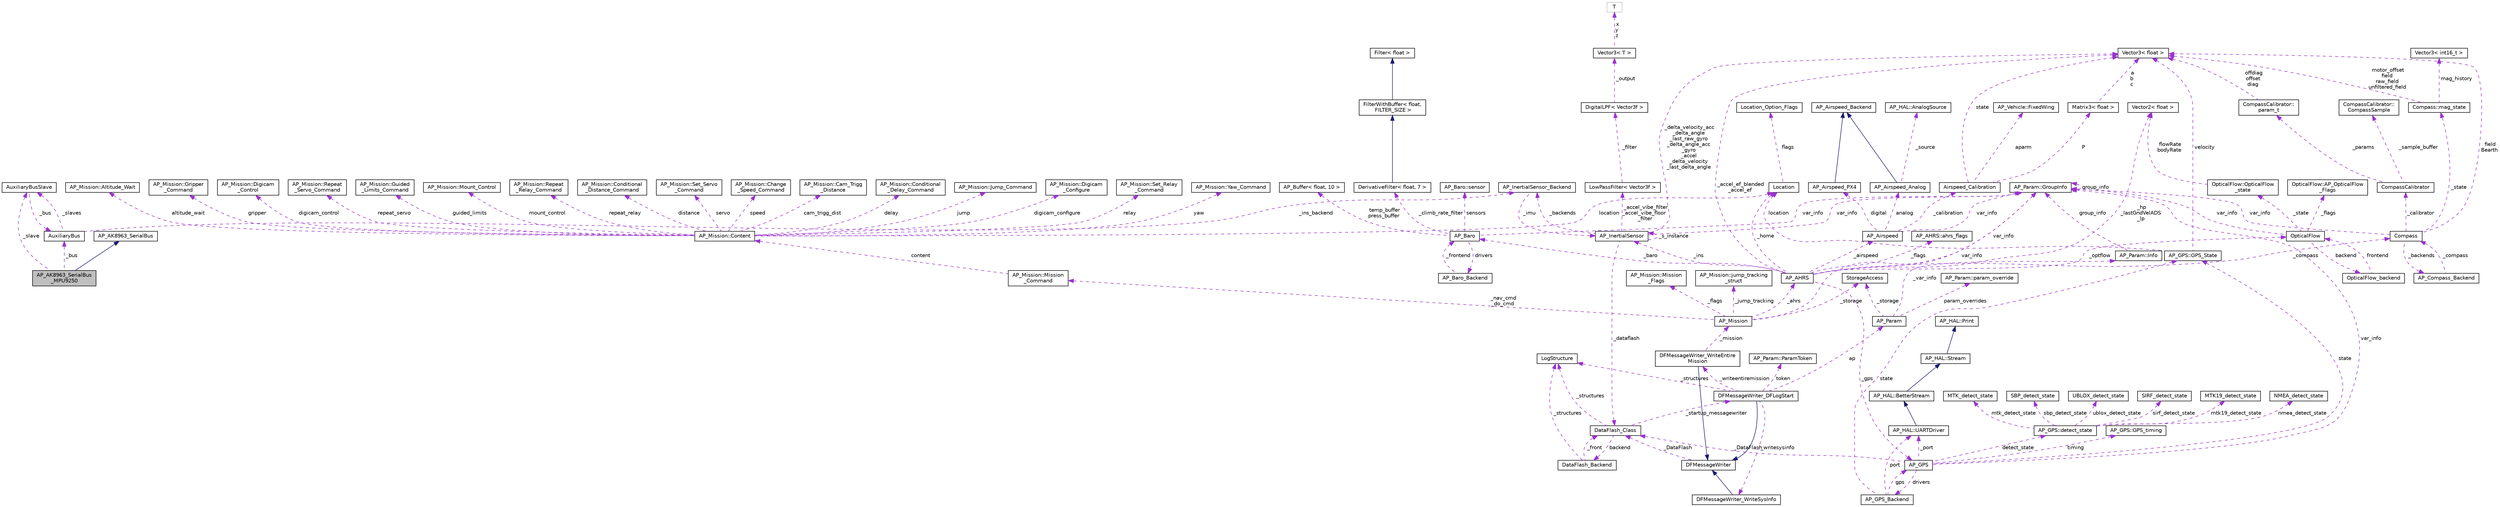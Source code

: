 digraph "AP_AK8963_SerialBus_MPU9250"
{
 // INTERACTIVE_SVG=YES
  edge [fontname="Helvetica",fontsize="10",labelfontname="Helvetica",labelfontsize="10"];
  node [fontname="Helvetica",fontsize="10",shape=record];
  Node1 [label="AP_AK8963_SerialBus\l_MPU9250",height=0.2,width=0.4,color="black", fillcolor="grey75", style="filled", fontcolor="black"];
  Node2 -> Node1 [dir="back",color="midnightblue",fontsize="10",style="solid",fontname="Helvetica"];
  Node2 [label="AP_AK8963_SerialBus",height=0.2,width=0.4,color="black", fillcolor="white", style="filled",URL="$classAP__AK8963__SerialBus.html"];
  Node3 -> Node1 [dir="back",color="darkorchid3",fontsize="10",style="dashed",label=" _slave" ,fontname="Helvetica"];
  Node3 [label="AuxiliaryBusSlave",height=0.2,width=0.4,color="black", fillcolor="white", style="filled",URL="$classAuxiliaryBusSlave.html"];
  Node4 -> Node3 [dir="back",color="darkorchid3",fontsize="10",style="dashed",label=" _bus" ,fontname="Helvetica"];
  Node4 [label="AuxiliaryBus",height=0.2,width=0.4,color="black", fillcolor="white", style="filled",URL="$classAuxiliaryBus.html"];
  Node5 -> Node4 [dir="back",color="darkorchid3",fontsize="10",style="dashed",label=" _ins_backend" ,fontname="Helvetica"];
  Node5 [label="AP_InertialSensor_Backend",height=0.2,width=0.4,color="black", fillcolor="white", style="filled",URL="$classAP__InertialSensor__Backend.html"];
  Node6 -> Node5 [dir="back",color="darkorchid3",fontsize="10",style="dashed",label=" _imu" ,fontname="Helvetica"];
  Node6 [label="AP_InertialSensor",height=0.2,width=0.4,color="black", fillcolor="white", style="filled",URL="$classAP__InertialSensor.html"];
  Node7 -> Node6 [dir="back",color="darkorchid3",fontsize="10",style="dashed",label=" _accel_vibe_filter\n_accel_vibe_floor\l_filter" ,fontname="Helvetica"];
  Node7 [label="LowPassFilter\< Vector3f \>",height=0.2,width=0.4,color="black", fillcolor="white", style="filled",URL="$classLowPassFilter.html"];
  Node8 -> Node7 [dir="back",color="darkorchid3",fontsize="10",style="dashed",label=" _filter" ,fontname="Helvetica"];
  Node8 [label="DigitalLPF\< Vector3f \>",height=0.2,width=0.4,color="black", fillcolor="white", style="filled",URL="$classDigitalLPF.html"];
  Node9 -> Node8 [dir="back",color="darkorchid3",fontsize="10",style="dashed",label=" _output" ,fontname="Helvetica"];
  Node9 [label="Vector3\< T \>",height=0.2,width=0.4,color="black", fillcolor="white", style="filled",URL="$classVector3.html"];
  Node10 -> Node9 [dir="back",color="darkorchid3",fontsize="10",style="dashed",label=" x\ny\nz" ,fontname="Helvetica"];
  Node10 [label="T",height=0.2,width=0.4,color="grey75", fillcolor="white", style="filled"];
  Node5 -> Node6 [dir="back",color="darkorchid3",fontsize="10",style="dashed",label=" _backends" ,fontname="Helvetica"];
  Node11 -> Node6 [dir="back",color="darkorchid3",fontsize="10",style="dashed",label=" _dataflash" ,fontname="Helvetica"];
  Node11 [label="DataFlash_Class",height=0.2,width=0.4,color="black", fillcolor="white", style="filled",URL="$classDataFlash__Class.html"];
  Node12 -> Node11 [dir="back",color="darkorchid3",fontsize="10",style="dashed",label=" _structures" ,fontname="Helvetica"];
  Node12 [label="LogStructure",height=0.2,width=0.4,color="black", fillcolor="white", style="filled",URL="$structLogStructure.html"];
  Node13 -> Node11 [dir="back",color="darkorchid3",fontsize="10",style="dashed",label=" backend" ,fontname="Helvetica"];
  Node13 [label="DataFlash_Backend",height=0.2,width=0.4,color="black", fillcolor="white", style="filled",URL="$classDataFlash__Backend.html"];
  Node12 -> Node13 [dir="back",color="darkorchid3",fontsize="10",style="dashed",label=" _structures" ,fontname="Helvetica"];
  Node11 -> Node13 [dir="back",color="darkorchid3",fontsize="10",style="dashed",label=" _front" ,fontname="Helvetica"];
  Node14 -> Node11 [dir="back",color="darkorchid3",fontsize="10",style="dashed",label=" _startup_messagewriter" ,fontname="Helvetica"];
  Node14 [label="DFMessageWriter_DFLogStart",height=0.2,width=0.4,color="black", fillcolor="white", style="filled",URL="$classDFMessageWriter__DFLogStart.html"];
  Node15 -> Node14 [dir="back",color="midnightblue",fontsize="10",style="solid",fontname="Helvetica"];
  Node15 [label="DFMessageWriter",height=0.2,width=0.4,color="black", fillcolor="white", style="filled",URL="$classDFMessageWriter.html"];
  Node11 -> Node15 [dir="back",color="darkorchid3",fontsize="10",style="dashed",label=" _DataFlash" ,fontname="Helvetica"];
  Node16 -> Node14 [dir="back",color="darkorchid3",fontsize="10",style="dashed",label=" _writeentiremission" ,fontname="Helvetica"];
  Node16 [label="DFMessageWriter_WriteEntire\lMission",height=0.2,width=0.4,color="black", fillcolor="white", style="filled",URL="$classDFMessageWriter__WriteEntireMission.html"];
  Node15 -> Node16 [dir="back",color="midnightblue",fontsize="10",style="solid",fontname="Helvetica"];
  Node17 -> Node16 [dir="back",color="darkorchid3",fontsize="10",style="dashed",label=" _mission" ,fontname="Helvetica"];
  Node17 [label="AP_Mission",height=0.2,width=0.4,color="black", fillcolor="white", style="filled",URL="$classAP__Mission.html",tooltip="Object managing Mission. "];
  Node18 -> Node17 [dir="back",color="darkorchid3",fontsize="10",style="dashed",label=" _storage" ,fontname="Helvetica"];
  Node18 [label="StorageAccess",height=0.2,width=0.4,color="black", fillcolor="white", style="filled",URL="$classStorageAccess.html"];
  Node19 -> Node17 [dir="back",color="darkorchid3",fontsize="10",style="dashed",label=" _nav_cmd\n_do_cmd" ,fontname="Helvetica"];
  Node19 [label="AP_Mission::Mission\l_Command",height=0.2,width=0.4,color="black", fillcolor="white", style="filled",URL="$structAP__Mission_1_1Mission__Command.html"];
  Node20 -> Node19 [dir="back",color="darkorchid3",fontsize="10",style="dashed",label=" content" ,fontname="Helvetica"];
  Node20 [label="AP_Mission::Content",height=0.2,width=0.4,color="black", fillcolor="white", style="filled",URL="$unionAP__Mission_1_1Content.html"];
  Node21 -> Node20 [dir="back",color="darkorchid3",fontsize="10",style="dashed",label=" guided_limits" ,fontname="Helvetica"];
  Node21 [label="AP_Mission::Guided\l_Limits_Command",height=0.2,width=0.4,color="black", fillcolor="white", style="filled",URL="$structAP__Mission_1_1Guided__Limits__Command.html"];
  Node22 -> Node20 [dir="back",color="darkorchid3",fontsize="10",style="dashed",label=" mount_control" ,fontname="Helvetica"];
  Node22 [label="AP_Mission::Mount_Control",height=0.2,width=0.4,color="black", fillcolor="white", style="filled",URL="$structAP__Mission_1_1Mount__Control.html"];
  Node23 -> Node20 [dir="back",color="darkorchid3",fontsize="10",style="dashed",label=" repeat_relay" ,fontname="Helvetica"];
  Node23 [label="AP_Mission::Repeat\l_Relay_Command",height=0.2,width=0.4,color="black", fillcolor="white", style="filled",URL="$structAP__Mission_1_1Repeat__Relay__Command.html"];
  Node24 -> Node20 [dir="back",color="darkorchid3",fontsize="10",style="dashed",label=" distance" ,fontname="Helvetica"];
  Node24 [label="AP_Mission::Conditional\l_Distance_Command",height=0.2,width=0.4,color="black", fillcolor="white", style="filled",URL="$structAP__Mission_1_1Conditional__Distance__Command.html"];
  Node25 -> Node20 [dir="back",color="darkorchid3",fontsize="10",style="dashed",label=" servo" ,fontname="Helvetica"];
  Node25 [label="AP_Mission::Set_Servo\l_Command",height=0.2,width=0.4,color="black", fillcolor="white", style="filled",URL="$structAP__Mission_1_1Set__Servo__Command.html"];
  Node26 -> Node20 [dir="back",color="darkorchid3",fontsize="10",style="dashed",label=" speed" ,fontname="Helvetica"];
  Node26 [label="AP_Mission::Change\l_Speed_Command",height=0.2,width=0.4,color="black", fillcolor="white", style="filled",URL="$structAP__Mission_1_1Change__Speed__Command.html"];
  Node27 -> Node20 [dir="back",color="darkorchid3",fontsize="10",style="dashed",label=" cam_trigg_dist" ,fontname="Helvetica"];
  Node27 [label="AP_Mission::Cam_Trigg\l_Distance",height=0.2,width=0.4,color="black", fillcolor="white", style="filled",URL="$structAP__Mission_1_1Cam__Trigg__Distance.html"];
  Node28 -> Node20 [dir="back",color="darkorchid3",fontsize="10",style="dashed",label=" delay" ,fontname="Helvetica"];
  Node28 [label="AP_Mission::Conditional\l_Delay_Command",height=0.2,width=0.4,color="black", fillcolor="white", style="filled",URL="$structAP__Mission_1_1Conditional__Delay__Command.html"];
  Node29 -> Node20 [dir="back",color="darkorchid3",fontsize="10",style="dashed",label=" jump" ,fontname="Helvetica"];
  Node29 [label="AP_Mission::Jump_Command",height=0.2,width=0.4,color="black", fillcolor="white", style="filled",URL="$structAP__Mission_1_1Jump__Command.html"];
  Node30 -> Node20 [dir="back",color="darkorchid3",fontsize="10",style="dashed",label=" location" ,fontname="Helvetica"];
  Node30 [label="Location",height=0.2,width=0.4,color="black", fillcolor="white", style="filled",URL="$structLocation.html"];
  Node31 -> Node30 [dir="back",color="darkorchid3",fontsize="10",style="dashed",label=" flags" ,fontname="Helvetica"];
  Node31 [label="Location_Option_Flags",height=0.2,width=0.4,color="black", fillcolor="white", style="filled",URL="$structLocation__Option__Flags.html"];
  Node32 -> Node20 [dir="back",color="darkorchid3",fontsize="10",style="dashed",label=" digicam_configure" ,fontname="Helvetica"];
  Node32 [label="AP_Mission::Digicam\l_Configure",height=0.2,width=0.4,color="black", fillcolor="white", style="filled",URL="$structAP__Mission_1_1Digicam__Configure.html"];
  Node33 -> Node20 [dir="back",color="darkorchid3",fontsize="10",style="dashed",label=" relay" ,fontname="Helvetica"];
  Node33 [label="AP_Mission::Set_Relay\l_Command",height=0.2,width=0.4,color="black", fillcolor="white", style="filled",URL="$structAP__Mission_1_1Set__Relay__Command.html"];
  Node34 -> Node20 [dir="back",color="darkorchid3",fontsize="10",style="dashed",label=" yaw" ,fontname="Helvetica"];
  Node34 [label="AP_Mission::Yaw_Command",height=0.2,width=0.4,color="black", fillcolor="white", style="filled",URL="$structAP__Mission_1_1Yaw__Command.html"];
  Node35 -> Node20 [dir="back",color="darkorchid3",fontsize="10",style="dashed",label=" altitude_wait" ,fontname="Helvetica"];
  Node35 [label="AP_Mission::Altitude_Wait",height=0.2,width=0.4,color="black", fillcolor="white", style="filled",URL="$structAP__Mission_1_1Altitude__Wait.html"];
  Node36 -> Node20 [dir="back",color="darkorchid3",fontsize="10",style="dashed",label=" gripper" ,fontname="Helvetica"];
  Node36 [label="AP_Mission::Gripper\l_Command",height=0.2,width=0.4,color="black", fillcolor="white", style="filled",URL="$structAP__Mission_1_1Gripper__Command.html"];
  Node37 -> Node20 [dir="back",color="darkorchid3",fontsize="10",style="dashed",label=" digicam_control" ,fontname="Helvetica"];
  Node37 [label="AP_Mission::Digicam\l_Control",height=0.2,width=0.4,color="black", fillcolor="white", style="filled",URL="$structAP__Mission_1_1Digicam__Control.html"];
  Node38 -> Node20 [dir="back",color="darkorchid3",fontsize="10",style="dashed",label=" repeat_servo" ,fontname="Helvetica"];
  Node38 [label="AP_Mission::Repeat\l_Servo_Command",height=0.2,width=0.4,color="black", fillcolor="white", style="filled",URL="$structAP__Mission_1_1Repeat__Servo__Command.html"];
  Node39 -> Node17 [dir="back",color="darkorchid3",fontsize="10",style="dashed",label=" var_info" ,fontname="Helvetica"];
  Node39 [label="AP_Param::GroupInfo",height=0.2,width=0.4,color="black", fillcolor="white", style="filled",URL="$structAP__Param_1_1GroupInfo.html"];
  Node39 -> Node39 [dir="back",color="darkorchid3",fontsize="10",style="dashed",label=" group_info" ,fontname="Helvetica"];
  Node40 -> Node17 [dir="back",color="darkorchid3",fontsize="10",style="dashed",label=" _flags" ,fontname="Helvetica"];
  Node40 [label="AP_Mission::Mission\l_Flags",height=0.2,width=0.4,color="black", fillcolor="white", style="filled",URL="$structAP__Mission_1_1Mission__Flags.html"];
  Node41 -> Node17 [dir="back",color="darkorchid3",fontsize="10",style="dashed",label=" _ahrs" ,fontname="Helvetica"];
  Node41 [label="AP_AHRS",height=0.2,width=0.4,color="black", fillcolor="white", style="filled",URL="$classAP__AHRS.html"];
  Node42 -> Node41 [dir="back",color="darkorchid3",fontsize="10",style="dashed",label=" _flags" ,fontname="Helvetica"];
  Node42 [label="AP_AHRS::ahrs_flags",height=0.2,width=0.4,color="black", fillcolor="white", style="filled",URL="$structAP__AHRS_1_1ahrs__flags.html"];
  Node43 -> Node41 [dir="back",color="darkorchid3",fontsize="10",style="dashed",label=" _baro" ,fontname="Helvetica"];
  Node43 [label="AP_Baro",height=0.2,width=0.4,color="black", fillcolor="white", style="filled",URL="$classAP__Baro.html"];
  Node44 -> Node43 [dir="back",color="darkorchid3",fontsize="10",style="dashed",label=" sensors" ,fontname="Helvetica"];
  Node44 [label="AP_Baro::sensor",height=0.2,width=0.4,color="black", fillcolor="white", style="filled",URL="$structAP__Baro_1_1sensor.html"];
  Node45 -> Node43 [dir="back",color="darkorchid3",fontsize="10",style="dashed",label=" temp_buffer\npress_buffer" ,fontname="Helvetica"];
  Node45 [label="AP_Buffer\< float, 10 \>",height=0.2,width=0.4,color="black", fillcolor="white", style="filled",URL="$classAP__Buffer.html"];
  Node46 -> Node43 [dir="back",color="darkorchid3",fontsize="10",style="dashed",label=" _climb_rate_filter" ,fontname="Helvetica"];
  Node46 [label="DerivativeFilter\< float, 7 \>",height=0.2,width=0.4,color="black", fillcolor="white", style="filled",URL="$classDerivativeFilter.html"];
  Node47 -> Node46 [dir="back",color="midnightblue",fontsize="10",style="solid",fontname="Helvetica"];
  Node47 [label="FilterWithBuffer\< float,\l FILTER_SIZE \>",height=0.2,width=0.4,color="black", fillcolor="white", style="filled",URL="$classFilterWithBuffer.html"];
  Node48 -> Node47 [dir="back",color="midnightblue",fontsize="10",style="solid",fontname="Helvetica"];
  Node48 [label="Filter\< float \>",height=0.2,width=0.4,color="black", fillcolor="white", style="filled",URL="$classFilter.html"];
  Node39 -> Node43 [dir="back",color="darkorchid3",fontsize="10",style="dashed",label=" var_info" ,fontname="Helvetica"];
  Node49 -> Node43 [dir="back",color="darkorchid3",fontsize="10",style="dashed",label=" drivers" ,fontname="Helvetica"];
  Node49 [label="AP_Baro_Backend",height=0.2,width=0.4,color="black", fillcolor="white", style="filled",URL="$classAP__Baro__Backend.html",tooltip="-*- tab-width: 4; Mode: C++; c-basic-offset: 4; indent-tabs-mode: nil -*- "];
  Node43 -> Node49 [dir="back",color="darkorchid3",fontsize="10",style="dashed",label=" _frontend" ,fontname="Helvetica"];
  Node50 -> Node41 [dir="back",color="darkorchid3",fontsize="10",style="dashed",label=" _optflow" ,fontname="Helvetica"];
  Node50 [label="OpticalFlow",height=0.2,width=0.4,color="black", fillcolor="white", style="filled",URL="$classOpticalFlow.html"];
  Node39 -> Node50 [dir="back",color="darkorchid3",fontsize="10",style="dashed",label=" var_info" ,fontname="Helvetica"];
  Node51 -> Node50 [dir="back",color="darkorchid3",fontsize="10",style="dashed",label=" _state" ,fontname="Helvetica"];
  Node51 [label="OpticalFlow::OpticalFlow\l_state",height=0.2,width=0.4,color="black", fillcolor="white", style="filled",URL="$structOpticalFlow_1_1OpticalFlow__state.html"];
  Node52 -> Node51 [dir="back",color="darkorchid3",fontsize="10",style="dashed",label=" flowRate\nbodyRate" ,fontname="Helvetica"];
  Node52 [label="Vector2\< float \>",height=0.2,width=0.4,color="black", fillcolor="white", style="filled",URL="$structVector2.html"];
  Node53 -> Node50 [dir="back",color="darkorchid3",fontsize="10",style="dashed",label=" backend" ,fontname="Helvetica"];
  Node53 [label="OpticalFlow_backend",height=0.2,width=0.4,color="black", fillcolor="white", style="filled",URL="$classOpticalFlow__backend.html"];
  Node50 -> Node53 [dir="back",color="darkorchid3",fontsize="10",style="dashed",label=" frontend" ,fontname="Helvetica"];
  Node54 -> Node50 [dir="back",color="darkorchid3",fontsize="10",style="dashed",label=" _flags" ,fontname="Helvetica"];
  Node54 [label="OpticalFlow::AP_OpticalFlow\l_Flags",height=0.2,width=0.4,color="black", fillcolor="white", style="filled",URL="$structOpticalFlow_1_1AP__OpticalFlow__Flags.html"];
  Node39 -> Node41 [dir="back",color="darkorchid3",fontsize="10",style="dashed",label=" var_info" ,fontname="Helvetica"];
  Node55 -> Node41 [dir="back",color="darkorchid3",fontsize="10",style="dashed",label=" _accel_ef_blended\n_accel_ef" ,fontname="Helvetica"];
  Node55 [label="Vector3\< float \>",height=0.2,width=0.4,color="black", fillcolor="white", style="filled",URL="$classVector3.html"];
  Node6 -> Node41 [dir="back",color="darkorchid3",fontsize="10",style="dashed",label=" _ins" ,fontname="Helvetica"];
  Node56 -> Node41 [dir="back",color="darkorchid3",fontsize="10",style="dashed",label=" _airspeed" ,fontname="Helvetica"];
  Node56 [label="AP_Airspeed",height=0.2,width=0.4,color="black", fillcolor="white", style="filled",URL="$classAP__Airspeed.html"];
  Node57 -> Node56 [dir="back",color="darkorchid3",fontsize="10",style="dashed",label=" analog" ,fontname="Helvetica"];
  Node57 [label="AP_Airspeed_Analog",height=0.2,width=0.4,color="black", fillcolor="white", style="filled",URL="$classAP__Airspeed__Analog.html",tooltip="-*- tab-width: 4; Mode: C++; c-basic-offset: 4; indent-tabs-mode: nil -*- "];
  Node58 -> Node57 [dir="back",color="midnightblue",fontsize="10",style="solid",fontname="Helvetica"];
  Node58 [label="AP_Airspeed_Backend",height=0.2,width=0.4,color="black", fillcolor="white", style="filled",URL="$classAP__Airspeed__Backend.html",tooltip="-*- tab-width: 4; Mode: C++; c-basic-offset: 4; indent-tabs-mode: nil -*- "];
  Node59 -> Node57 [dir="back",color="darkorchid3",fontsize="10",style="dashed",label=" _source" ,fontname="Helvetica"];
  Node59 [label="AP_HAL::AnalogSource",height=0.2,width=0.4,color="black", fillcolor="white", style="filled",URL="$classAP__HAL_1_1AnalogSource.html"];
  Node39 -> Node56 [dir="back",color="darkorchid3",fontsize="10",style="dashed",label=" var_info" ,fontname="Helvetica"];
  Node60 -> Node56 [dir="back",color="darkorchid3",fontsize="10",style="dashed",label=" digital" ,fontname="Helvetica"];
  Node60 [label="AP_Airspeed_PX4",height=0.2,width=0.4,color="black", fillcolor="white", style="filled",URL="$classAP__Airspeed__PX4.html",tooltip="-*- tab-width: 4; Mode: C++; c-basic-offset: 4; indent-tabs-mode: nil -*- "];
  Node58 -> Node60 [dir="back",color="midnightblue",fontsize="10",style="solid",fontname="Helvetica"];
  Node61 -> Node56 [dir="back",color="darkorchid3",fontsize="10",style="dashed",label=" _calibration" ,fontname="Helvetica"];
  Node61 [label="Airspeed_Calibration",height=0.2,width=0.4,color="black", fillcolor="white", style="filled",URL="$classAirspeed__Calibration.html",tooltip="-*- tab-width: 4; Mode: C++; c-basic-offset: 4; indent-tabs-mode: nil -*- "];
  Node62 -> Node61 [dir="back",color="darkorchid3",fontsize="10",style="dashed",label=" P" ,fontname="Helvetica"];
  Node62 [label="Matrix3\< float \>",height=0.2,width=0.4,color="black", fillcolor="white", style="filled",URL="$classMatrix3.html"];
  Node55 -> Node62 [dir="back",color="darkorchid3",fontsize="10",style="dashed",label=" a\nb\nc" ,fontname="Helvetica"];
  Node55 -> Node61 [dir="back",color="darkorchid3",fontsize="10",style="dashed",label=" state" ,fontname="Helvetica"];
  Node63 -> Node61 [dir="back",color="darkorchid3",fontsize="10",style="dashed",label=" aparm" ,fontname="Helvetica"];
  Node63 [label="AP_Vehicle::FixedWing",height=0.2,width=0.4,color="black", fillcolor="white", style="filled",URL="$structAP__Vehicle_1_1FixedWing.html"];
  Node52 -> Node41 [dir="back",color="darkorchid3",fontsize="10",style="dashed",label=" _hp\n_lastGndVelADS\n_lp" ,fontname="Helvetica"];
  Node64 -> Node41 [dir="back",color="darkorchid3",fontsize="10",style="dashed",label=" _gps" ,fontname="Helvetica"];
  Node64 [label="AP_GPS",height=0.2,width=0.4,color="black", fillcolor="white", style="filled",URL="$classAP__GPS.html"];
  Node65 -> Node64 [dir="back",color="darkorchid3",fontsize="10",style="dashed",label=" detect_state" ,fontname="Helvetica"];
  Node65 [label="AP_GPS::detect_state",height=0.2,width=0.4,color="black", fillcolor="white", style="filled",URL="$structAP__GPS_1_1detect__state.html"];
  Node66 -> Node65 [dir="back",color="darkorchid3",fontsize="10",style="dashed",label=" sbp_detect_state" ,fontname="Helvetica"];
  Node66 [label="SBP_detect_state",height=0.2,width=0.4,color="black", fillcolor="white", style="filled",URL="$structSBP__detect__state.html"];
  Node67 -> Node65 [dir="back",color="darkorchid3",fontsize="10",style="dashed",label=" ublox_detect_state" ,fontname="Helvetica"];
  Node67 [label="UBLOX_detect_state",height=0.2,width=0.4,color="black", fillcolor="white", style="filled",URL="$structUBLOX__detect__state.html"];
  Node68 -> Node65 [dir="back",color="darkorchid3",fontsize="10",style="dashed",label=" sirf_detect_state" ,fontname="Helvetica"];
  Node68 [label="SIRF_detect_state",height=0.2,width=0.4,color="black", fillcolor="white", style="filled",URL="$structSIRF__detect__state.html"];
  Node69 -> Node65 [dir="back",color="darkorchid3",fontsize="10",style="dashed",label=" mtk19_detect_state" ,fontname="Helvetica"];
  Node69 [label="MTK19_detect_state",height=0.2,width=0.4,color="black", fillcolor="white", style="filled",URL="$structMTK19__detect__state.html"];
  Node70 -> Node65 [dir="back",color="darkorchid3",fontsize="10",style="dashed",label=" nmea_detect_state" ,fontname="Helvetica"];
  Node70 [label="NMEA_detect_state",height=0.2,width=0.4,color="black", fillcolor="white", style="filled",URL="$structNMEA__detect__state.html"];
  Node71 -> Node65 [dir="back",color="darkorchid3",fontsize="10",style="dashed",label=" mtk_detect_state" ,fontname="Helvetica"];
  Node71 [label="MTK_detect_state",height=0.2,width=0.4,color="black", fillcolor="white", style="filled",URL="$structMTK__detect__state.html"];
  Node72 -> Node64 [dir="back",color="darkorchid3",fontsize="10",style="dashed",label=" timing" ,fontname="Helvetica"];
  Node72 [label="AP_GPS::GPS_timing",height=0.2,width=0.4,color="black", fillcolor="white", style="filled",URL="$structAP__GPS_1_1GPS__timing.html"];
  Node73 -> Node64 [dir="back",color="darkorchid3",fontsize="10",style="dashed",label=" drivers" ,fontname="Helvetica"];
  Node73 [label="AP_GPS_Backend",height=0.2,width=0.4,color="black", fillcolor="white", style="filled",URL="$classAP__GPS__Backend.html"];
  Node74 -> Node73 [dir="back",color="darkorchid3",fontsize="10",style="dashed",label=" port" ,fontname="Helvetica"];
  Node74 [label="AP_HAL::UARTDriver",height=0.2,width=0.4,color="black", fillcolor="white", style="filled",URL="$classAP__HAL_1_1UARTDriver.html"];
  Node75 -> Node74 [dir="back",color="midnightblue",fontsize="10",style="solid",fontname="Helvetica"];
  Node75 [label="AP_HAL::BetterStream",height=0.2,width=0.4,color="black", fillcolor="white", style="filled",URL="$classAP__HAL_1_1BetterStream.html"];
  Node76 -> Node75 [dir="back",color="midnightblue",fontsize="10",style="solid",fontname="Helvetica"];
  Node76 [label="AP_HAL::Stream",height=0.2,width=0.4,color="black", fillcolor="white", style="filled",URL="$classAP__HAL_1_1Stream.html"];
  Node77 -> Node76 [dir="back",color="midnightblue",fontsize="10",style="solid",fontname="Helvetica"];
  Node77 [label="AP_HAL::Print",height=0.2,width=0.4,color="black", fillcolor="white", style="filled",URL="$classAP__HAL_1_1Print.html"];
  Node64 -> Node73 [dir="back",color="darkorchid3",fontsize="10",style="dashed",label=" gps" ,fontname="Helvetica"];
  Node78 -> Node73 [dir="back",color="darkorchid3",fontsize="10",style="dashed",label=" state" ,fontname="Helvetica"];
  Node78 [label="AP_GPS::GPS_State",height=0.2,width=0.4,color="black", fillcolor="white", style="filled",URL="$structAP__GPS_1_1GPS__State.html"];
  Node55 -> Node78 [dir="back",color="darkorchid3",fontsize="10",style="dashed",label=" velocity" ,fontname="Helvetica"];
  Node30 -> Node78 [dir="back",color="darkorchid3",fontsize="10",style="dashed",label=" location" ,fontname="Helvetica"];
  Node11 -> Node64 [dir="back",color="darkorchid3",fontsize="10",style="dashed",label=" _DataFlash" ,fontname="Helvetica"];
  Node74 -> Node64 [dir="back",color="darkorchid3",fontsize="10",style="dashed",label=" _port" ,fontname="Helvetica"];
  Node39 -> Node64 [dir="back",color="darkorchid3",fontsize="10",style="dashed",label=" var_info" ,fontname="Helvetica"];
  Node78 -> Node64 [dir="back",color="darkorchid3",fontsize="10",style="dashed",label=" state" ,fontname="Helvetica"];
  Node30 -> Node41 [dir="back",color="darkorchid3",fontsize="10",style="dashed",label=" _home" ,fontname="Helvetica"];
  Node79 -> Node41 [dir="back",color="darkorchid3",fontsize="10",style="dashed",label=" _compass" ,fontname="Helvetica"];
  Node79 [label="Compass",height=0.2,width=0.4,color="black", fillcolor="white", style="filled",URL="$classCompass.html"];
  Node39 -> Node79 [dir="back",color="darkorchid3",fontsize="10",style="dashed",label=" var_info" ,fontname="Helvetica"];
  Node55 -> Node79 [dir="back",color="darkorchid3",fontsize="10",style="dashed",label=" field\nBearth" ,fontname="Helvetica"];
  Node80 -> Node79 [dir="back",color="darkorchid3",fontsize="10",style="dashed",label=" _calibrator" ,fontname="Helvetica"];
  Node80 [label="CompassCalibrator",height=0.2,width=0.4,color="black", fillcolor="white", style="filled",URL="$classCompassCalibrator.html"];
  Node81 -> Node80 [dir="back",color="darkorchid3",fontsize="10",style="dashed",label=" _params" ,fontname="Helvetica"];
  Node81 [label="CompassCalibrator::\lparam_t",height=0.2,width=0.4,color="black", fillcolor="white", style="filled",URL="$classCompassCalibrator_1_1param__t.html"];
  Node55 -> Node81 [dir="back",color="darkorchid3",fontsize="10",style="dashed",label=" offdiag\noffset\ndiag" ,fontname="Helvetica"];
  Node82 -> Node80 [dir="back",color="darkorchid3",fontsize="10",style="dashed",label=" _sample_buffer" ,fontname="Helvetica"];
  Node82 [label="CompassCalibrator::\lCompassSample",height=0.2,width=0.4,color="black", fillcolor="white", style="filled",URL="$classCompassCalibrator_1_1CompassSample.html"];
  Node83 -> Node79 [dir="back",color="darkorchid3",fontsize="10",style="dashed",label=" _backends" ,fontname="Helvetica"];
  Node83 [label="AP_Compass_Backend",height=0.2,width=0.4,color="black", fillcolor="white", style="filled",URL="$classAP__Compass__Backend.html"];
  Node79 -> Node83 [dir="back",color="darkorchid3",fontsize="10",style="dashed",label=" _compass" ,fontname="Helvetica"];
  Node84 -> Node79 [dir="back",color="darkorchid3",fontsize="10",style="dashed",label=" _state" ,fontname="Helvetica"];
  Node84 [label="Compass::mag_state",height=0.2,width=0.4,color="black", fillcolor="white", style="filled",URL="$structCompass_1_1mag__state.html"];
  Node55 -> Node84 [dir="back",color="darkorchid3",fontsize="10",style="dashed",label=" motor_offset\nfield\nraw_field\nunfiltered_field" ,fontname="Helvetica"];
  Node85 -> Node84 [dir="back",color="darkorchid3",fontsize="10",style="dashed",label=" mag_history" ,fontname="Helvetica"];
  Node85 [label="Vector3\< int16_t \>",height=0.2,width=0.4,color="black", fillcolor="white", style="filled",URL="$classVector3.html"];
  Node86 -> Node17 [dir="back",color="darkorchid3",fontsize="10",style="dashed",label=" _jump_tracking" ,fontname="Helvetica"];
  Node86 [label="AP_Mission::jump_tracking\l_struct",height=0.2,width=0.4,color="black", fillcolor="white", style="filled",URL="$structAP__Mission_1_1jump__tracking__struct.html"];
  Node87 -> Node14 [dir="back",color="darkorchid3",fontsize="10",style="dashed",label=" _writesysinfo" ,fontname="Helvetica"];
  Node87 [label="DFMessageWriter_WriteSysInfo",height=0.2,width=0.4,color="black", fillcolor="white", style="filled",URL="$classDFMessageWriter__WriteSysInfo.html"];
  Node15 -> Node87 [dir="back",color="midnightblue",fontsize="10",style="solid",fontname="Helvetica"];
  Node88 -> Node14 [dir="back",color="darkorchid3",fontsize="10",style="dashed",label=" token" ,fontname="Helvetica"];
  Node88 [label="AP_Param::ParamToken",height=0.2,width=0.4,color="black", fillcolor="white", style="filled",URL="$structAP__Param_1_1ParamToken.html"];
  Node12 -> Node14 [dir="back",color="darkorchid3",fontsize="10",style="dashed",label=" _structures" ,fontname="Helvetica"];
  Node89 -> Node14 [dir="back",color="darkorchid3",fontsize="10",style="dashed",label=" ap" ,fontname="Helvetica"];
  Node89 [label="AP_Param",height=0.2,width=0.4,color="black", fillcolor="white", style="filled",URL="$classAP__Param.html"];
  Node18 -> Node89 [dir="back",color="darkorchid3",fontsize="10",style="dashed",label=" _storage" ,fontname="Helvetica"];
  Node90 -> Node89 [dir="back",color="darkorchid3",fontsize="10",style="dashed",label=" _var_info" ,fontname="Helvetica"];
  Node90 [label="AP_Param::Info",height=0.2,width=0.4,color="black", fillcolor="white", style="filled",URL="$structAP__Param_1_1Info.html"];
  Node39 -> Node90 [dir="back",color="darkorchid3",fontsize="10",style="dashed",label=" group_info" ,fontname="Helvetica"];
  Node91 -> Node89 [dir="back",color="darkorchid3",fontsize="10",style="dashed",label=" param_overrides" ,fontname="Helvetica"];
  Node91 [label="AP_Param::param_override",height=0.2,width=0.4,color="black", fillcolor="white", style="filled",URL="$structAP__Param_1_1param__override.html"];
  Node39 -> Node6 [dir="back",color="darkorchid3",fontsize="10",style="dashed",label=" var_info" ,fontname="Helvetica"];
  Node6 -> Node6 [dir="back",color="darkorchid3",fontsize="10",style="dashed",label=" _s_instance" ,fontname="Helvetica"];
  Node55 -> Node6 [dir="back",color="darkorchid3",fontsize="10",style="dashed",label=" _delta_velocity_acc\n_delta_angle\n_last_raw_gyro\n_delta_angle_acc\n_gyro\n_accel\n_delta_velocity\n_last_delta_angle" ,fontname="Helvetica"];
  Node3 -> Node4 [dir="back",color="darkorchid3",fontsize="10",style="dashed",label=" _slaves" ,fontname="Helvetica"];
  Node4 -> Node1 [dir="back",color="darkorchid3",fontsize="10",style="dashed",label=" _bus" ,fontname="Helvetica"];
}

